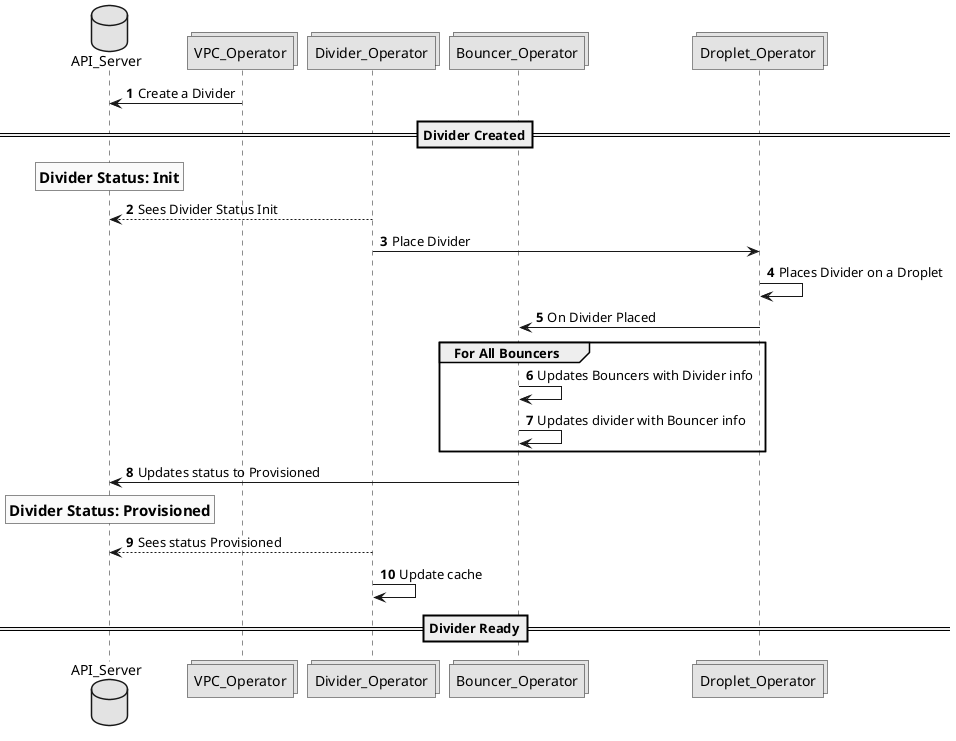@startuml

' SPDX-License-Identifier: MIT
' Copyright (c) 2020 The Authors.

' Authors: Sherif Abdelwahab <@zasherif>
'          Phu Tran          <@phudtran>

' Permission is hereby granted, free of charge, to any person obtaining a copy
' of this software and associated documentation files (the "Software"), to deal
' in the Software without restriction, including without limitation the rights
' to use, copy, modify, merge, publish, distribute, sublicense, and/or sell
' copies of the Software, and to permit persons to whom the Software is
' furnished to do so, subject to the following conditions:The above copyright
' notice and this permission notice shall be included in all copies or
' substantial portions of the Software.THE SOFTWARE IS PROVIDED "AS IS",
' WITHOUT WARRANTY OF ANY KIND, EXPRESS OR IMPLIED, INCLUDING BUT NOT LIMITED
' TO THE WARRANTIES OF MERCHANTABILITY, FITNESS FOR A PARTICULAR PURPOSE AND
' NONINFRINGEMENT. IN NO EVENT SHALL THE AUTHORS OR COPYRIGHT HOLDERS BE LIABLE
' FOR ANY CLAIM, DAMAGES OR OTHER LIABILITY, WHETHER IN AN ACTION OF CONTRACT,
' TORT OR OTHERWISE, ARISING FROM, OUT OF OR IN CONNECTION WITH THE SOFTWARE OR
' THE USE OR OTHER DEALINGS IN THE SOFTWARE.

skinparam monochrome true
autonumber

database API_Server
collections VPC_Operator
collections Divider_Operator
collections Bouncer_Operator
collections Droplet_Operator

VPC_Operator -> API_Server: Create a Divider
==Divider Created==
rnote over API_Server: ==Divider Status: Init

Divider_Operator --> API_Server: Sees Divider Status Init
Divider_Operator -> Droplet_Operator: Place Divider
Droplet_Operator -> Droplet_Operator: Places Divider on a Droplet
Droplet_Operator -> Bouncer_Operator: On Divider Placed
group For All Bouncers
Bouncer_Operator -> Bouncer_Operator: Updates Bouncers with Divider info
Bouncer_Operator -> Bouncer_Operator: Updates divider with Bouncer info
end
Bouncer_Operator -> API_Server: Updates status to Provisioned
rnote over API_Server: ==Divider Status: Provisioned
Divider_Operator --> API_Server: Sees status Provisioned
Divider_Operator -> Divider_Operator: Update cache
==Divider Ready==
@enduml
